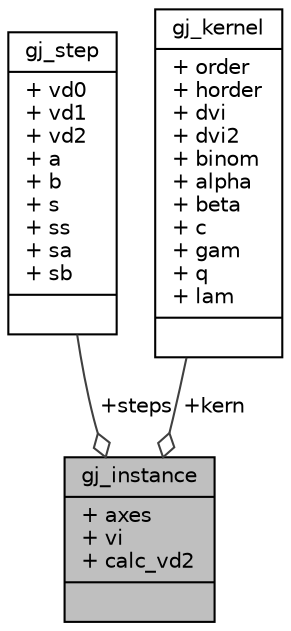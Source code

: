 digraph "gj_instance"
{
 // INTERACTIVE_SVG=YES
  edge [fontname="Helvetica",fontsize="10",labelfontname="Helvetica",labelfontsize="10"];
  node [fontname="Helvetica",fontsize="10",shape=record];
  Node1 [label="{gj_instance\n|+ axes\l+ vi\l+ calc_vd2\l|}",height=0.2,width=0.4,color="black", fillcolor="grey75", style="filled", fontcolor="black"];
  Node2 -> Node1 [color="grey25",fontsize="10",style="solid",label=" +steps" ,arrowhead="odiamond",fontname="Helvetica"];
  Node2 [label="{gj_step\n|+ vd0\l+ vd1\l+ vd2\l+ a\l+ b\l+ s\l+ ss\l+ sa\l+ sb\l|}",height=0.2,width=0.4,color="black", fillcolor="white", style="filled",URL="$structgj__step.html",tooltip="Gauss-Jackson Integration Step. "];
  Node3 -> Node1 [color="grey25",fontsize="10",style="solid",label=" +kern" ,arrowhead="odiamond",fontname="Helvetica"];
  Node3 [label="{gj_kernel\n|+ order\l+ horder\l+ dvi\l+ dvi2\l+ binom\l+ alpha\l+ beta\l+ c\l+ gam\l+ q\l+ lam\l|}",height=0.2,width=0.4,color="black", fillcolor="white", style="filled",URL="$structgj__kernel.html",tooltip="pxnxm element cube "];
}
